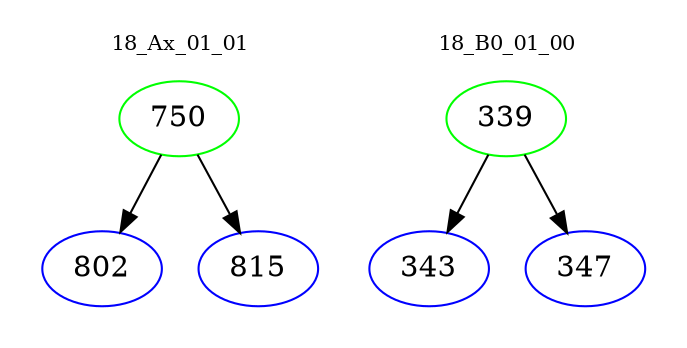 digraph{
subgraph cluster_0 {
color = white
label = "18_Ax_01_01";
fontsize=10;
T0_750 [label="750", color="green"]
T0_750 -> T0_802 [color="black"]
T0_802 [label="802", color="blue"]
T0_750 -> T0_815 [color="black"]
T0_815 [label="815", color="blue"]
}
subgraph cluster_1 {
color = white
label = "18_B0_01_00";
fontsize=10;
T1_339 [label="339", color="green"]
T1_339 -> T1_343 [color="black"]
T1_343 [label="343", color="blue"]
T1_339 -> T1_347 [color="black"]
T1_347 [label="347", color="blue"]
}
}
